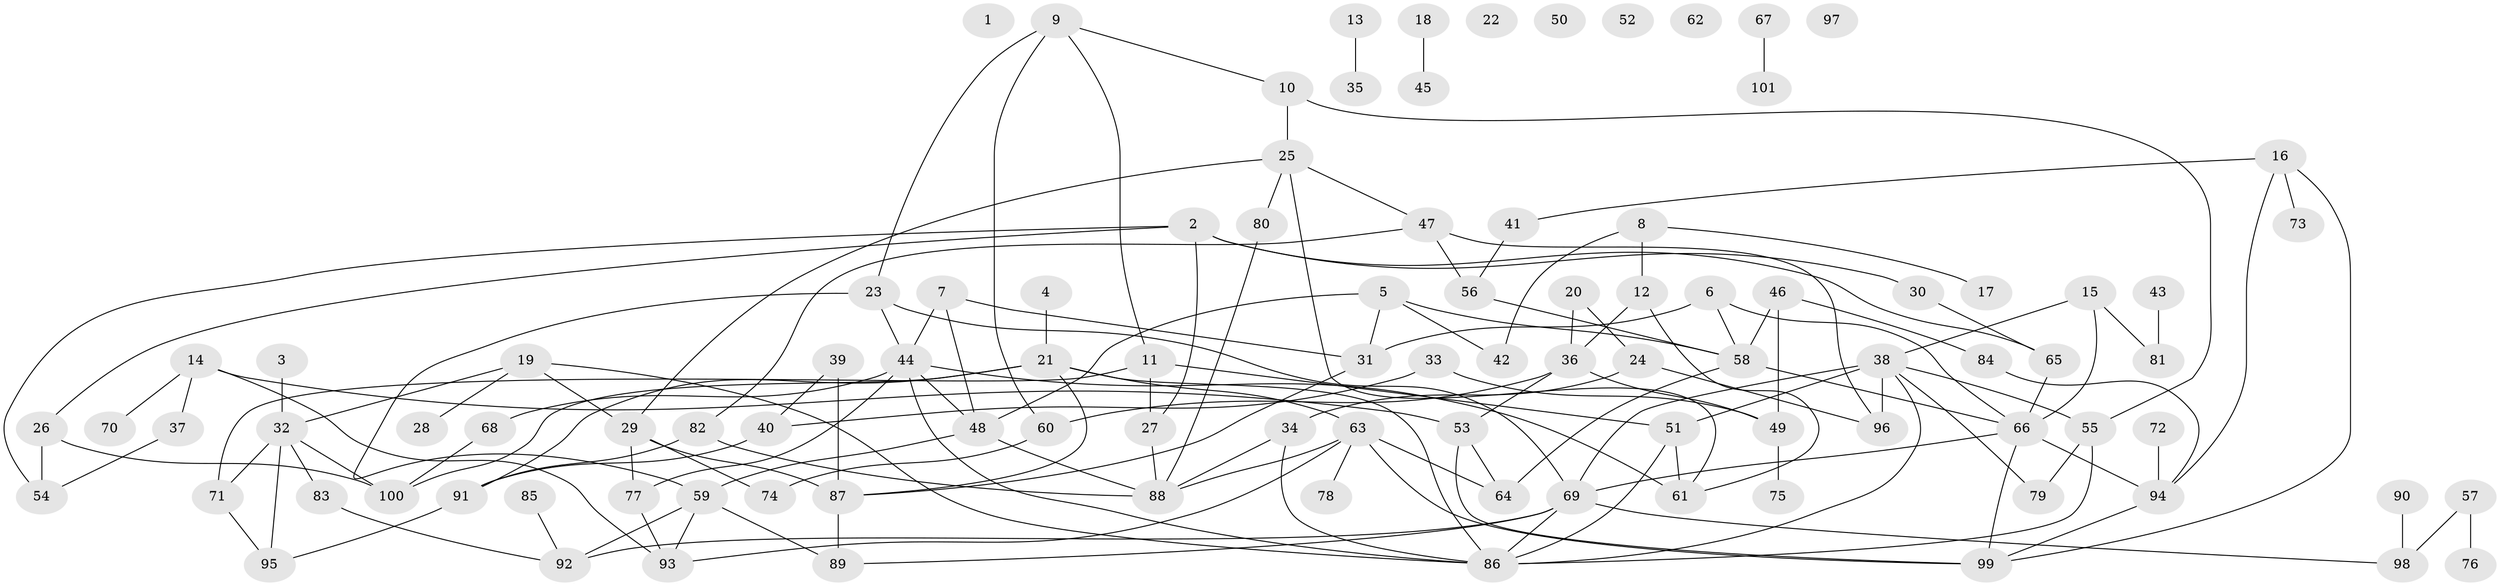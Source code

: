 // coarse degree distribution, {0: 0.13846153846153847, 3: 0.2, 4: 0.1076923076923077, 1: 0.1076923076923077, 7: 0.09230769230769231, 2: 0.13846153846153847, 5: 0.12307692307692308, 6: 0.046153846153846156, 8: 0.015384615384615385, 9: 0.03076923076923077}
// Generated by graph-tools (version 1.1) at 2025/41/03/06/25 10:41:21]
// undirected, 101 vertices, 152 edges
graph export_dot {
graph [start="1"]
  node [color=gray90,style=filled];
  1;
  2;
  3;
  4;
  5;
  6;
  7;
  8;
  9;
  10;
  11;
  12;
  13;
  14;
  15;
  16;
  17;
  18;
  19;
  20;
  21;
  22;
  23;
  24;
  25;
  26;
  27;
  28;
  29;
  30;
  31;
  32;
  33;
  34;
  35;
  36;
  37;
  38;
  39;
  40;
  41;
  42;
  43;
  44;
  45;
  46;
  47;
  48;
  49;
  50;
  51;
  52;
  53;
  54;
  55;
  56;
  57;
  58;
  59;
  60;
  61;
  62;
  63;
  64;
  65;
  66;
  67;
  68;
  69;
  70;
  71;
  72;
  73;
  74;
  75;
  76;
  77;
  78;
  79;
  80;
  81;
  82;
  83;
  84;
  85;
  86;
  87;
  88;
  89;
  90;
  91;
  92;
  93;
  94;
  95;
  96;
  97;
  98;
  99;
  100;
  101;
  2 -- 26;
  2 -- 27;
  2 -- 30;
  2 -- 54;
  2 -- 65;
  3 -- 32;
  4 -- 21;
  5 -- 31;
  5 -- 42;
  5 -- 48;
  5 -- 58;
  6 -- 31;
  6 -- 58;
  6 -- 66;
  7 -- 31;
  7 -- 44;
  7 -- 48;
  8 -- 12;
  8 -- 17;
  8 -- 42;
  9 -- 10;
  9 -- 11;
  9 -- 23;
  9 -- 60;
  10 -- 25;
  10 -- 55;
  11 -- 27;
  11 -- 51;
  11 -- 71;
  12 -- 36;
  12 -- 61;
  13 -- 35;
  14 -- 37;
  14 -- 53;
  14 -- 70;
  14 -- 93;
  15 -- 38;
  15 -- 66;
  15 -- 81;
  16 -- 41;
  16 -- 73;
  16 -- 94;
  16 -- 99;
  18 -- 45;
  19 -- 28;
  19 -- 29;
  19 -- 32;
  19 -- 86;
  20 -- 24;
  20 -- 36;
  21 -- 63;
  21 -- 86;
  21 -- 87;
  21 -- 91;
  21 -- 100;
  23 -- 44;
  23 -- 59;
  23 -- 69;
  24 -- 34;
  24 -- 96;
  25 -- 29;
  25 -- 47;
  25 -- 61;
  25 -- 80;
  26 -- 54;
  26 -- 100;
  27 -- 88;
  29 -- 74;
  29 -- 77;
  29 -- 87;
  30 -- 65;
  31 -- 87;
  32 -- 71;
  32 -- 83;
  32 -- 95;
  32 -- 100;
  33 -- 40;
  33 -- 49;
  34 -- 86;
  34 -- 88;
  36 -- 49;
  36 -- 53;
  36 -- 60;
  37 -- 54;
  38 -- 51;
  38 -- 55;
  38 -- 69;
  38 -- 79;
  38 -- 86;
  38 -- 96;
  39 -- 40;
  39 -- 87;
  40 -- 91;
  41 -- 56;
  43 -- 81;
  44 -- 48;
  44 -- 61;
  44 -- 68;
  44 -- 77;
  44 -- 86;
  46 -- 49;
  46 -- 58;
  46 -- 84;
  47 -- 56;
  47 -- 82;
  47 -- 96;
  48 -- 59;
  48 -- 88;
  49 -- 75;
  51 -- 61;
  51 -- 86;
  53 -- 64;
  53 -- 99;
  55 -- 79;
  55 -- 86;
  56 -- 58;
  57 -- 76;
  57 -- 98;
  58 -- 64;
  58 -- 66;
  59 -- 89;
  59 -- 92;
  59 -- 93;
  60 -- 74;
  63 -- 64;
  63 -- 78;
  63 -- 88;
  63 -- 93;
  63 -- 99;
  65 -- 66;
  66 -- 69;
  66 -- 94;
  66 -- 99;
  67 -- 101;
  68 -- 100;
  69 -- 86;
  69 -- 89;
  69 -- 92;
  69 -- 98;
  71 -- 95;
  72 -- 94;
  77 -- 93;
  80 -- 88;
  82 -- 88;
  82 -- 91;
  83 -- 92;
  84 -- 94;
  85 -- 92;
  87 -- 89;
  90 -- 98;
  91 -- 95;
  94 -- 99;
}
